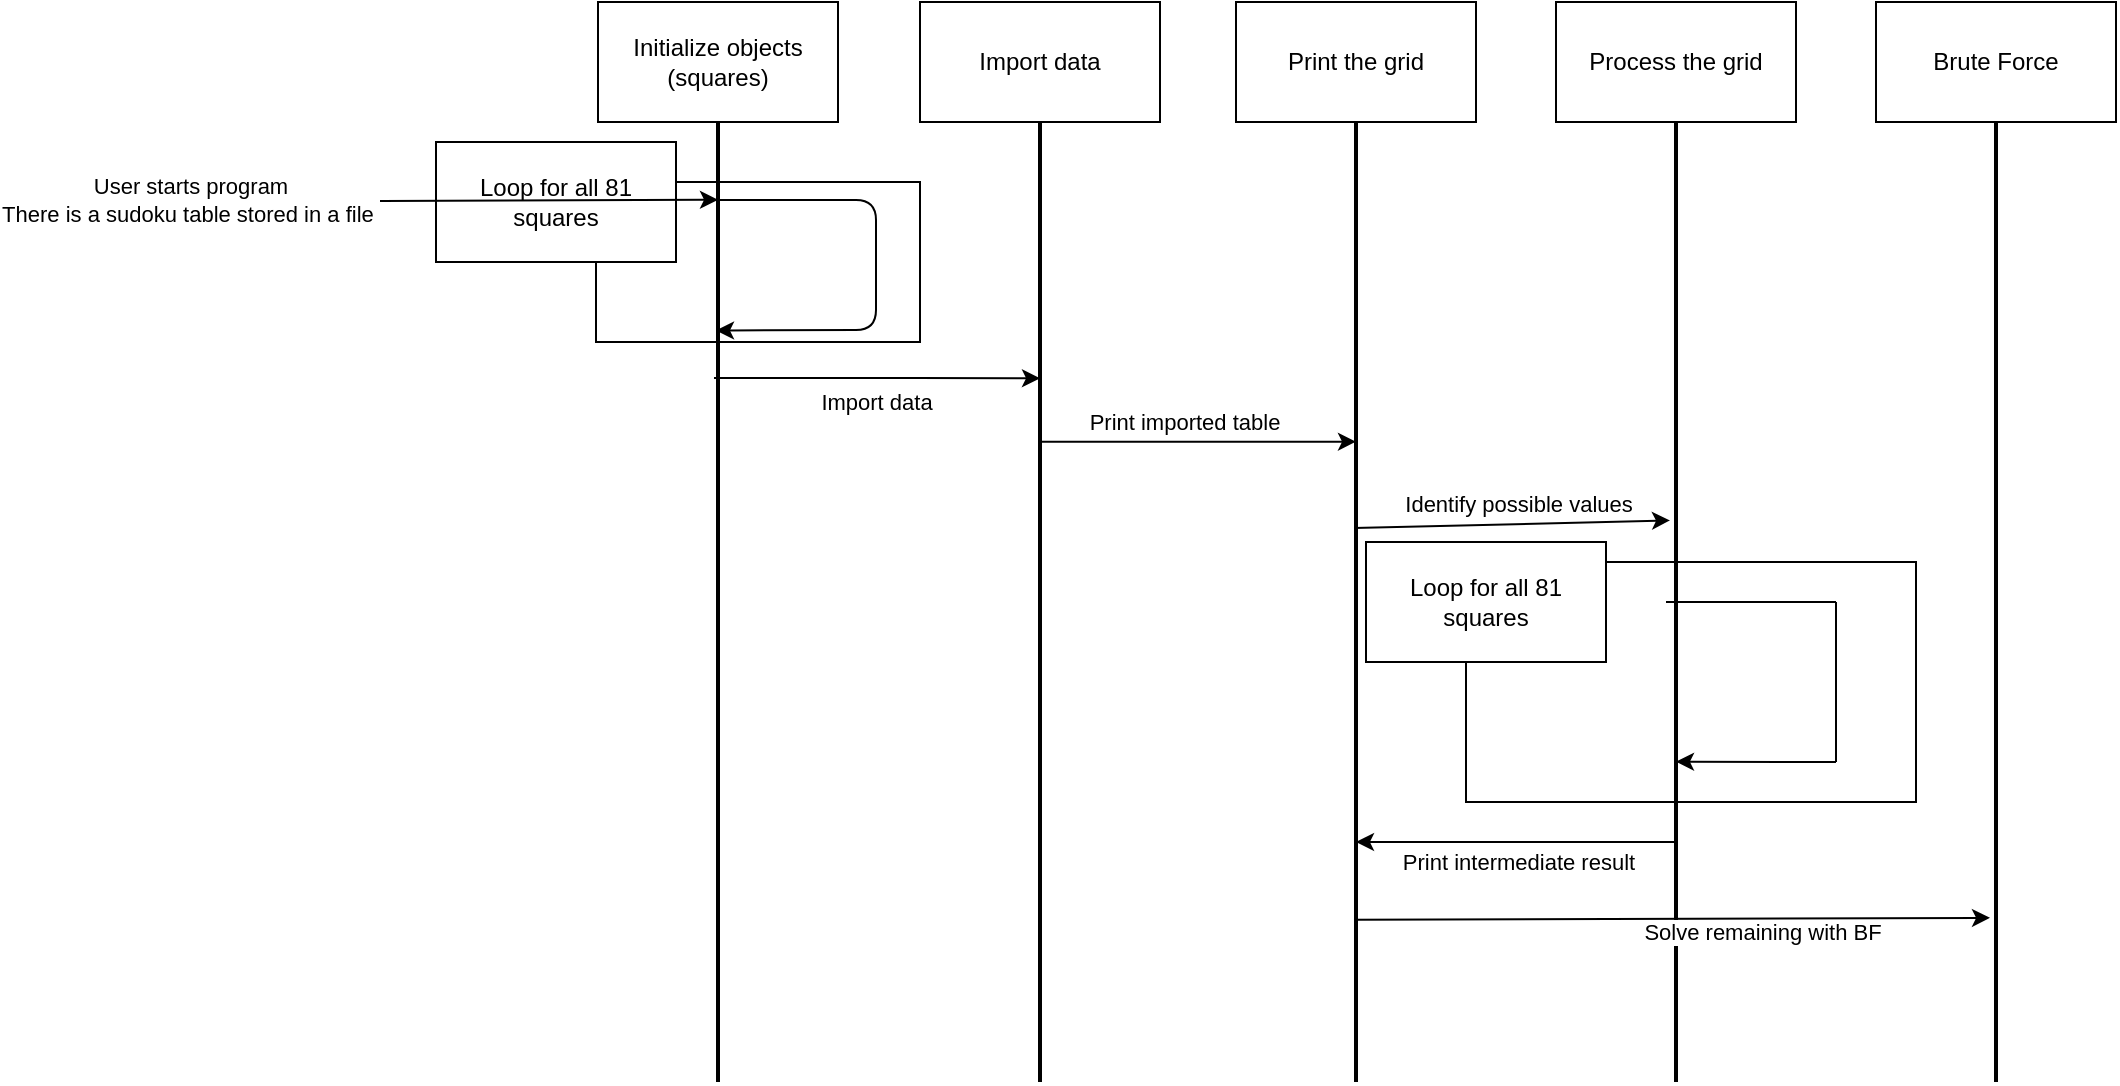 <mxfile>
    <diagram id="TL6u_ycea-2E-J7RbNCS" name="Sequence diagrams">
        <mxGraphModel dx="1198" dy="674" grid="1" gridSize="10" guides="1" tooltips="1" connect="1" arrows="1" fold="1" page="1" pageScale="1" pageWidth="850" pageHeight="1100" math="0" shadow="0">
            <root>
                <mxCell id="0"/>
                <mxCell id="1" parent="0"/>
                <mxCell id="10" value="" style="rounded=0;whiteSpace=wrap;html=1;" parent="1" vertex="1">
                    <mxGeometry x="300" y="150" width="162" height="80" as="geometry"/>
                </mxCell>
                <mxCell id="14" value="Loop for all 81 squares" style="rounded=0;whiteSpace=wrap;html=1;" parent="1" vertex="1">
                    <mxGeometry x="220" y="130" width="120" height="60" as="geometry"/>
                </mxCell>
                <mxCell id="32" value="" style="rounded=0;whiteSpace=wrap;html=1;" parent="1" vertex="1">
                    <mxGeometry x="735" y="340" width="225" height="120" as="geometry"/>
                </mxCell>
                <mxCell id="33" value="Loop for all 81 squares" style="rounded=0;whiteSpace=wrap;html=1;" parent="1" vertex="1">
                    <mxGeometry x="685" y="330" width="120" height="60" as="geometry"/>
                </mxCell>
                <mxCell id="3" value="" style="line;strokeWidth=2;direction=south;html=1;" parent="1" vertex="1">
                    <mxGeometry x="356" y="120" width="10" height="480" as="geometry"/>
                </mxCell>
                <mxCell id="4" value="" style="line;strokeWidth=2;direction=south;html=1;" parent="1" vertex="1">
                    <mxGeometry x="517" y="120" width="10" height="480" as="geometry"/>
                </mxCell>
                <mxCell id="5" value="" style="line;strokeWidth=2;direction=south;html=1;" parent="1" vertex="1">
                    <mxGeometry x="675" y="120" width="10" height="480" as="geometry"/>
                </mxCell>
                <mxCell id="7" value="" style="endArrow=classic;html=1;entryX=0.081;entryY=0.5;entryDx=0;entryDy=0;entryPerimeter=0;" parent="1" edge="1" target="3">
                    <mxGeometry width="50" height="50" relative="1" as="geometry">
                        <mxPoint x="66" y="160" as="sourcePoint"/>
                        <mxPoint x="196" y="160" as="targetPoint"/>
                    </mxGeometry>
                </mxCell>
                <mxCell id="8" value="User starts program&lt;br&gt;There is a sudoku table stored in a file&amp;nbsp;" style="edgeLabel;html=1;align=center;verticalAlign=middle;resizable=0;points=[];" parent="7" vertex="1" connectable="0">
                    <mxGeometry x="-0.431" y="1" relative="1" as="geometry">
                        <mxPoint x="-53" as="offset"/>
                    </mxGeometry>
                </mxCell>
                <mxCell id="11" value="" style="endArrow=classic;html=1;entryX=0.213;entryY=0.6;entryDx=0;entryDy=0;entryPerimeter=0;exitX=0.077;exitY=0.6;exitDx=0;exitDy=0;exitPerimeter=0;" parent="1" edge="1">
                    <mxGeometry width="50" height="50" relative="1" as="geometry">
                        <mxPoint x="360" y="158.96" as="sourcePoint"/>
                        <mxPoint x="360" y="224.24" as="targetPoint"/>
                        <Array as="points">
                            <mxPoint x="380" y="159"/>
                            <mxPoint x="440" y="159"/>
                            <mxPoint x="440" y="224"/>
                        </Array>
                    </mxGeometry>
                </mxCell>
                <mxCell id="13" value="Initialize objects (squares)" style="rounded=0;whiteSpace=wrap;html=1;" parent="1" vertex="1">
                    <mxGeometry x="301" y="60" width="120" height="60" as="geometry"/>
                </mxCell>
                <mxCell id="16" value="Import data" style="rounded=0;whiteSpace=wrap;html=1;" parent="1" vertex="1">
                    <mxGeometry x="462" y="60" width="120" height="60" as="geometry"/>
                </mxCell>
                <mxCell id="17" value="" style="endArrow=classic;html=1;entryX=0.419;entryY=0.5;entryDx=0;entryDy=0;entryPerimeter=0;" parent="1" edge="1">
                    <mxGeometry width="50" height="50" relative="1" as="geometry">
                        <mxPoint x="359" y="248" as="sourcePoint"/>
                        <mxPoint x="522" y="248.12" as="targetPoint"/>
                        <Array as="points">
                            <mxPoint x="450" y="248"/>
                        </Array>
                    </mxGeometry>
                </mxCell>
                <mxCell id="40" value="Import data" style="edgeLabel;html=1;align=center;verticalAlign=middle;resizable=0;points=[];" vertex="1" connectable="0" parent="17">
                    <mxGeometry x="-0.239" y="-3" relative="1" as="geometry">
                        <mxPoint x="19" y="9" as="offset"/>
                    </mxGeometry>
                </mxCell>
                <mxCell id="24" value="Print the grid" style="rounded=0;whiteSpace=wrap;html=1;" parent="1" vertex="1">
                    <mxGeometry x="620" y="60" width="120" height="60" as="geometry"/>
                </mxCell>
                <mxCell id="25" value="" style="endArrow=classic;html=1;exitX=0.333;exitY=0.6;exitDx=0;exitDy=0;exitPerimeter=0;entryX=0.333;entryY=0.5;entryDx=0;entryDy=0;entryPerimeter=0;" parent="1" source="4" target="5" edge="1">
                    <mxGeometry width="50" height="50" relative="1" as="geometry">
                        <mxPoint x="201" y="403.2" as="sourcePoint"/>
                        <mxPoint x="450" y="320" as="targetPoint"/>
                    </mxGeometry>
                </mxCell>
                <mxCell id="38" value="Print imported table" style="edgeLabel;html=1;align=center;verticalAlign=middle;resizable=0;points=[];" parent="25" vertex="1" connectable="0">
                    <mxGeometry x="-0.086" y="-1" relative="1" as="geometry">
                        <mxPoint y="-11" as="offset"/>
                    </mxGeometry>
                </mxCell>
                <mxCell id="26" value="Process the grid" style="rounded=0;whiteSpace=wrap;html=1;" parent="1" vertex="1">
                    <mxGeometry x="780" y="60" width="120" height="60" as="geometry"/>
                </mxCell>
                <mxCell id="27" value="" style="line;strokeWidth=2;direction=south;html=1;" parent="1" vertex="1">
                    <mxGeometry x="835" y="120" width="10" height="480" as="geometry"/>
                </mxCell>
                <mxCell id="28" value="" style="endArrow=classic;html=1;exitX=0.423;exitY=0.6;exitDx=0;exitDy=0;exitPerimeter=0;entryX=0.415;entryY=0.8;entryDx=0;entryDy=0;entryPerimeter=0;" parent="1" target="27" edge="1" source="5">
                    <mxGeometry width="50" height="50" relative="1" as="geometry">
                        <mxPoint x="200" y="440.96" as="sourcePoint"/>
                        <mxPoint x="679" y="440.0" as="targetPoint"/>
                    </mxGeometry>
                </mxCell>
                <mxCell id="39" value="Identify possible values" style="edgeLabel;html=1;align=center;verticalAlign=middle;resizable=0;points=[];" parent="28" vertex="1" connectable="0">
                    <mxGeometry x="-0.11" y="1" relative="1" as="geometry">
                        <mxPoint x="11" y="-10" as="offset"/>
                    </mxGeometry>
                </mxCell>
                <mxCell id="29" value="" style="endArrow=none;html=1;" parent="1" edge="1">
                    <mxGeometry width="50" height="50" relative="1" as="geometry">
                        <mxPoint x="835" y="360" as="sourcePoint"/>
                        <mxPoint x="920" y="360" as="targetPoint"/>
                    </mxGeometry>
                </mxCell>
                <mxCell id="30" value="" style="endArrow=classic;html=1;entryX=0.833;entryY=0.5;entryDx=0;entryDy=0;entryPerimeter=0;" parent="1" edge="1">
                    <mxGeometry width="50" height="50" relative="1" as="geometry">
                        <mxPoint x="920" y="440" as="sourcePoint"/>
                        <mxPoint x="840" y="439.84" as="targetPoint"/>
                    </mxGeometry>
                </mxCell>
                <mxCell id="31" value="" style="endArrow=none;html=1;" parent="1" edge="1">
                    <mxGeometry width="50" height="50" relative="1" as="geometry">
                        <mxPoint x="920" y="440" as="sourcePoint"/>
                        <mxPoint x="920" y="360" as="targetPoint"/>
                    </mxGeometry>
                </mxCell>
                <mxCell id="34" value="" style="endArrow=classic;html=1;exitX=0.75;exitY=0.5;exitDx=0;exitDy=0;exitPerimeter=0;entryX=0.75;entryY=0.5;entryDx=0;entryDy=0;entryPerimeter=0;" parent="1" target="5" edge="1" source="27">
                    <mxGeometry width="50" height="50" relative="1" as="geometry">
                        <mxPoint x="203" y="559.16" as="sourcePoint"/>
                        <mxPoint x="524" y="560.12" as="targetPoint"/>
                    </mxGeometry>
                </mxCell>
                <mxCell id="36" value="Print intermediate result" style="edgeLabel;html=1;align=center;verticalAlign=middle;resizable=0;points=[];" parent="34" vertex="1" connectable="0">
                    <mxGeometry x="0.184" y="2" relative="1" as="geometry">
                        <mxPoint x="15" y="8" as="offset"/>
                    </mxGeometry>
                </mxCell>
                <mxCell id="41" value="Brute Force" style="rounded=0;whiteSpace=wrap;html=1;" vertex="1" parent="1">
                    <mxGeometry x="940" y="60" width="120" height="60" as="geometry"/>
                </mxCell>
                <mxCell id="42" value="" style="line;strokeWidth=2;direction=south;html=1;" vertex="1" parent="1">
                    <mxGeometry x="995" y="120" width="10" height="480" as="geometry"/>
                </mxCell>
                <mxCell id="43" value="" style="endArrow=classic;html=1;exitX=0.831;exitY=0.6;exitDx=0;exitDy=0;exitPerimeter=0;entryX=0.829;entryY=0.8;entryDx=0;entryDy=0;entryPerimeter=0;" edge="1" parent="1" source="5" target="42">
                    <mxGeometry width="50" height="50" relative="1" as="geometry">
                        <mxPoint x="850" y="490" as="sourcePoint"/>
                        <mxPoint x="690" y="490" as="targetPoint"/>
                    </mxGeometry>
                </mxCell>
                <mxCell id="44" value="Solve remaining with BF" style="edgeLabel;html=1;align=center;verticalAlign=middle;resizable=0;points=[];" vertex="1" connectable="0" parent="43">
                    <mxGeometry x="0.184" y="2" relative="1" as="geometry">
                        <mxPoint x="15" y="8" as="offset"/>
                    </mxGeometry>
                </mxCell>
            </root>
        </mxGraphModel>
    </diagram>
    <diagram id="x8LBo78AwftcPY7YCpwN" name="Activity diagram">
        <mxGraphModel dx="1409" dy="793" grid="1" gridSize="10" guides="1" tooltips="1" connect="1" arrows="1" fold="1" page="1" pageScale="1" pageWidth="850" pageHeight="1100" math="0" shadow="0">
            <root>
                <mxCell id="pBi45kAgoWLudoQ9g9ZU-0"/>
                <mxCell id="pBi45kAgoWLudoQ9g9ZU-1" parent="pBi45kAgoWLudoQ9g9ZU-0"/>
                <mxCell id="pBi45kAgoWLudoQ9g9ZU-2" value="" style="rhombus;whiteSpace=wrap;html=1;" parent="pBi45kAgoWLudoQ9g9ZU-1" vertex="1">
                    <mxGeometry x="360" y="450" width="80" height="80" as="geometry"/>
                </mxCell>
                <mxCell id="pBi45kAgoWLudoQ9g9ZU-3" value="" style="ellipse;shape=doubleEllipse;whiteSpace=wrap;html=1;aspect=fixed;" parent="pBi45kAgoWLudoQ9g9ZU-1" vertex="1">
                    <mxGeometry x="360" y="1100" width="80" height="80" as="geometry"/>
                </mxCell>
                <mxCell id="pBi45kAgoWLudoQ9g9ZU-4" value="" style="ellipse;whiteSpace=wrap;html=1;aspect=fixed;" parent="pBi45kAgoWLudoQ9g9ZU-1" vertex="1">
                    <mxGeometry x="380" y="40" width="40" height="40" as="geometry"/>
                </mxCell>
                <mxCell id="pBi45kAgoWLudoQ9g9ZU-5" value="Allocate global variables (grid of squares)" style="rounded=1;whiteSpace=wrap;html=1;" parent="pBi45kAgoWLudoQ9g9ZU-1" vertex="1">
                    <mxGeometry x="340" y="120" width="120" height="60" as="geometry"/>
                </mxCell>
                <mxCell id="pBi45kAgoWLudoQ9g9ZU-6" value="Initialize all squares" style="rounded=1;whiteSpace=wrap;html=1;" parent="pBi45kAgoWLudoQ9g9ZU-1" vertex="1">
                    <mxGeometry x="340" y="240" width="120" height="60" as="geometry"/>
                </mxCell>
                <mxCell id="pBi45kAgoWLudoQ9g9ZU-7" value="Import sudoku table" style="rounded=1;whiteSpace=wrap;html=1;" parent="pBi45kAgoWLudoQ9g9ZU-1" vertex="1">
                    <mxGeometry x="340" y="360" width="120" height="60" as="geometry"/>
                </mxCell>
                <mxCell id="pBi45kAgoWLudoQ9g9ZU-8" value="Print the imported table" style="rounded=1;whiteSpace=wrap;html=1;" parent="pBi45kAgoWLudoQ9g9ZU-1" vertex="1">
                    <mxGeometry x="340" y="560" width="120" height="60" as="geometry"/>
                </mxCell>
                <mxCell id="pBi45kAgoWLudoQ9g9ZU-9" value="" style="endArrow=classic;html=1;exitX=0;exitY=0.5;exitDx=0;exitDy=0;" parent="pBi45kAgoWLudoQ9g9ZU-1" source="pBi45kAgoWLudoQ9g9ZU-2" target="pBi45kAgoWLudoQ9g9ZU-3" edge="1">
                    <mxGeometry width="50" height="50" relative="1" as="geometry">
                        <mxPoint x="400" y="640" as="sourcePoint"/>
                        <mxPoint x="450" y="590" as="targetPoint"/>
                        <Array as="points">
                            <mxPoint x="240" y="490"/>
                            <mxPoint x="240" y="1140"/>
                        </Array>
                    </mxGeometry>
                </mxCell>
                <mxCell id="pBi45kAgoWLudoQ9g9ZU-10" value="Unable to import" style="edgeLabel;html=1;align=center;verticalAlign=middle;resizable=0;points=[];" parent="pBi45kAgoWLudoQ9g9ZU-9" vertex="1" connectable="0">
                    <mxGeometry x="-0.892" y="-2" relative="1" as="geometry">
                        <mxPoint x="-5" y="-8" as="offset"/>
                    </mxGeometry>
                </mxCell>
                <mxCell id="pBi45kAgoWLudoQ9g9ZU-11" value="Identify possible values&lt;br&gt;and assign solved squares" style="rounded=1;whiteSpace=wrap;html=1;" parent="pBi45kAgoWLudoQ9g9ZU-1" vertex="1">
                    <mxGeometry x="340" y="680" width="120" height="110" as="geometry"/>
                </mxCell>
                <mxCell id="pBi45kAgoWLudoQ9g9ZU-12" value="" style="endArrow=classic;html=1;exitX=0.5;exitY=1;exitDx=0;exitDy=0;entryX=0.5;entryY=0;entryDx=0;entryDy=0;" parent="pBi45kAgoWLudoQ9g9ZU-1" source="pBi45kAgoWLudoQ9g9ZU-4" target="pBi45kAgoWLudoQ9g9ZU-5" edge="1">
                    <mxGeometry width="50" height="50" relative="1" as="geometry">
                        <mxPoint x="400" y="290" as="sourcePoint"/>
                        <mxPoint x="450" y="240" as="targetPoint"/>
                    </mxGeometry>
                </mxCell>
                <mxCell id="pBi45kAgoWLudoQ9g9ZU-14" value="" style="endArrow=classic;html=1;" parent="pBi45kAgoWLudoQ9g9ZU-1" target="pBi45kAgoWLudoQ9g9ZU-8" edge="1">
                    <mxGeometry width="50" height="50" relative="1" as="geometry">
                        <mxPoint x="400" y="530" as="sourcePoint"/>
                        <mxPoint x="450" y="240" as="targetPoint"/>
                    </mxGeometry>
                </mxCell>
                <mxCell id="pBi45kAgoWLudoQ9g9ZU-15" value="" style="endArrow=classic;html=1;exitX=0.5;exitY=1;exitDx=0;exitDy=0;entryX=0.5;entryY=0;entryDx=0;entryDy=0;" parent="pBi45kAgoWLudoQ9g9ZU-1" source="pBi45kAgoWLudoQ9g9ZU-7" target="pBi45kAgoWLudoQ9g9ZU-2" edge="1">
                    <mxGeometry width="50" height="50" relative="1" as="geometry">
                        <mxPoint x="400" y="290" as="sourcePoint"/>
                        <mxPoint x="450" y="240" as="targetPoint"/>
                    </mxGeometry>
                </mxCell>
                <mxCell id="pBi45kAgoWLudoQ9g9ZU-16" value="" style="endArrow=classic;html=1;exitX=0.5;exitY=1;exitDx=0;exitDy=0;entryX=0.5;entryY=0;entryDx=0;entryDy=0;" parent="pBi45kAgoWLudoQ9g9ZU-1" source="pBi45kAgoWLudoQ9g9ZU-5" target="pBi45kAgoWLudoQ9g9ZU-6" edge="1">
                    <mxGeometry width="50" height="50" relative="1" as="geometry">
                        <mxPoint x="400" y="290" as="sourcePoint"/>
                        <mxPoint x="450" y="240" as="targetPoint"/>
                    </mxGeometry>
                </mxCell>
                <mxCell id="pBi45kAgoWLudoQ9g9ZU-17" value="" style="endArrow=classic;html=1;entryX=0.5;entryY=0;entryDx=0;entryDy=0;" parent="pBi45kAgoWLudoQ9g9ZU-1" target="pBi45kAgoWLudoQ9g9ZU-7" edge="1">
                    <mxGeometry width="50" height="50" relative="1" as="geometry">
                        <mxPoint x="400" y="300" as="sourcePoint"/>
                        <mxPoint x="450" y="250" as="targetPoint"/>
                    </mxGeometry>
                </mxCell>
                <mxCell id="pBi45kAgoWLudoQ9g9ZU-18" value="" style="endArrow=classic;html=1;exitX=0.5;exitY=1;exitDx=0;exitDy=0;" parent="pBi45kAgoWLudoQ9g9ZU-1" source="pBi45kAgoWLudoQ9g9ZU-11" edge="1">
                    <mxGeometry width="50" height="50" relative="1" as="geometry">
                        <mxPoint x="400" y="760" as="sourcePoint"/>
                        <mxPoint x="400" y="840" as="targetPoint"/>
                    </mxGeometry>
                </mxCell>
                <mxCell id="pBi45kAgoWLudoQ9g9ZU-19" value="" style="endArrow=classic;html=1;exitX=0.5;exitY=1;exitDx=0;exitDy=0;" parent="pBi45kAgoWLudoQ9g9ZU-1" source="pBi45kAgoWLudoQ9g9ZU-8" target="pBi45kAgoWLudoQ9g9ZU-11" edge="1">
                    <mxGeometry width="50" height="50" relative="1" as="geometry">
                        <mxPoint x="400" y="760" as="sourcePoint"/>
                        <mxPoint x="450" y="710" as="targetPoint"/>
                    </mxGeometry>
                </mxCell>
                <mxCell id="pBi45kAgoWLudoQ9g9ZU-20" value="[TEMP] Apply BF to remaining items." style="rounded=1;whiteSpace=wrap;html=1;" parent="pBi45kAgoWLudoQ9g9ZU-1" vertex="1">
                    <mxGeometry x="340" y="960" width="120" height="60" as="geometry"/>
                </mxCell>
                <mxCell id="pBi45kAgoWLudoQ9g9ZU-21" value="" style="endArrow=classic;html=1;exitX=0.5;exitY=1;exitDx=0;exitDy=0;entryX=0.5;entryY=0;entryDx=0;entryDy=0;" parent="pBi45kAgoWLudoQ9g9ZU-1" source="pBi45kAgoWLudoQ9g9ZU-20" target="pBi45kAgoWLudoQ9g9ZU-3" edge="1">
                    <mxGeometry width="50" height="50" relative="1" as="geometry">
                        <mxPoint x="400" y="1000" as="sourcePoint"/>
                        <mxPoint x="450" y="950" as="targetPoint"/>
                    </mxGeometry>
                </mxCell>
                <mxCell id="mh6i27ipXoeGEeGQoLnn-0" value="Print the current state of the&amp;nbsp;grid" style="rounded=1;whiteSpace=wrap;html=1;" vertex="1" parent="pBi45kAgoWLudoQ9g9ZU-1">
                    <mxGeometry x="340" y="840" width="120" height="60" as="geometry"/>
                </mxCell>
                <mxCell id="mh6i27ipXoeGEeGQoLnn-1" value="" style="endArrow=classic;html=1;exitX=0.5;exitY=1;exitDx=0;exitDy=0;" edge="1" parent="pBi45kAgoWLudoQ9g9ZU-1">
                    <mxGeometry width="50" height="50" relative="1" as="geometry">
                        <mxPoint x="399.41" y="900" as="sourcePoint"/>
                        <mxPoint x="399.41" y="960" as="targetPoint"/>
                    </mxGeometry>
                </mxCell>
            </root>
        </mxGraphModel>
    </diagram>
</mxfile>